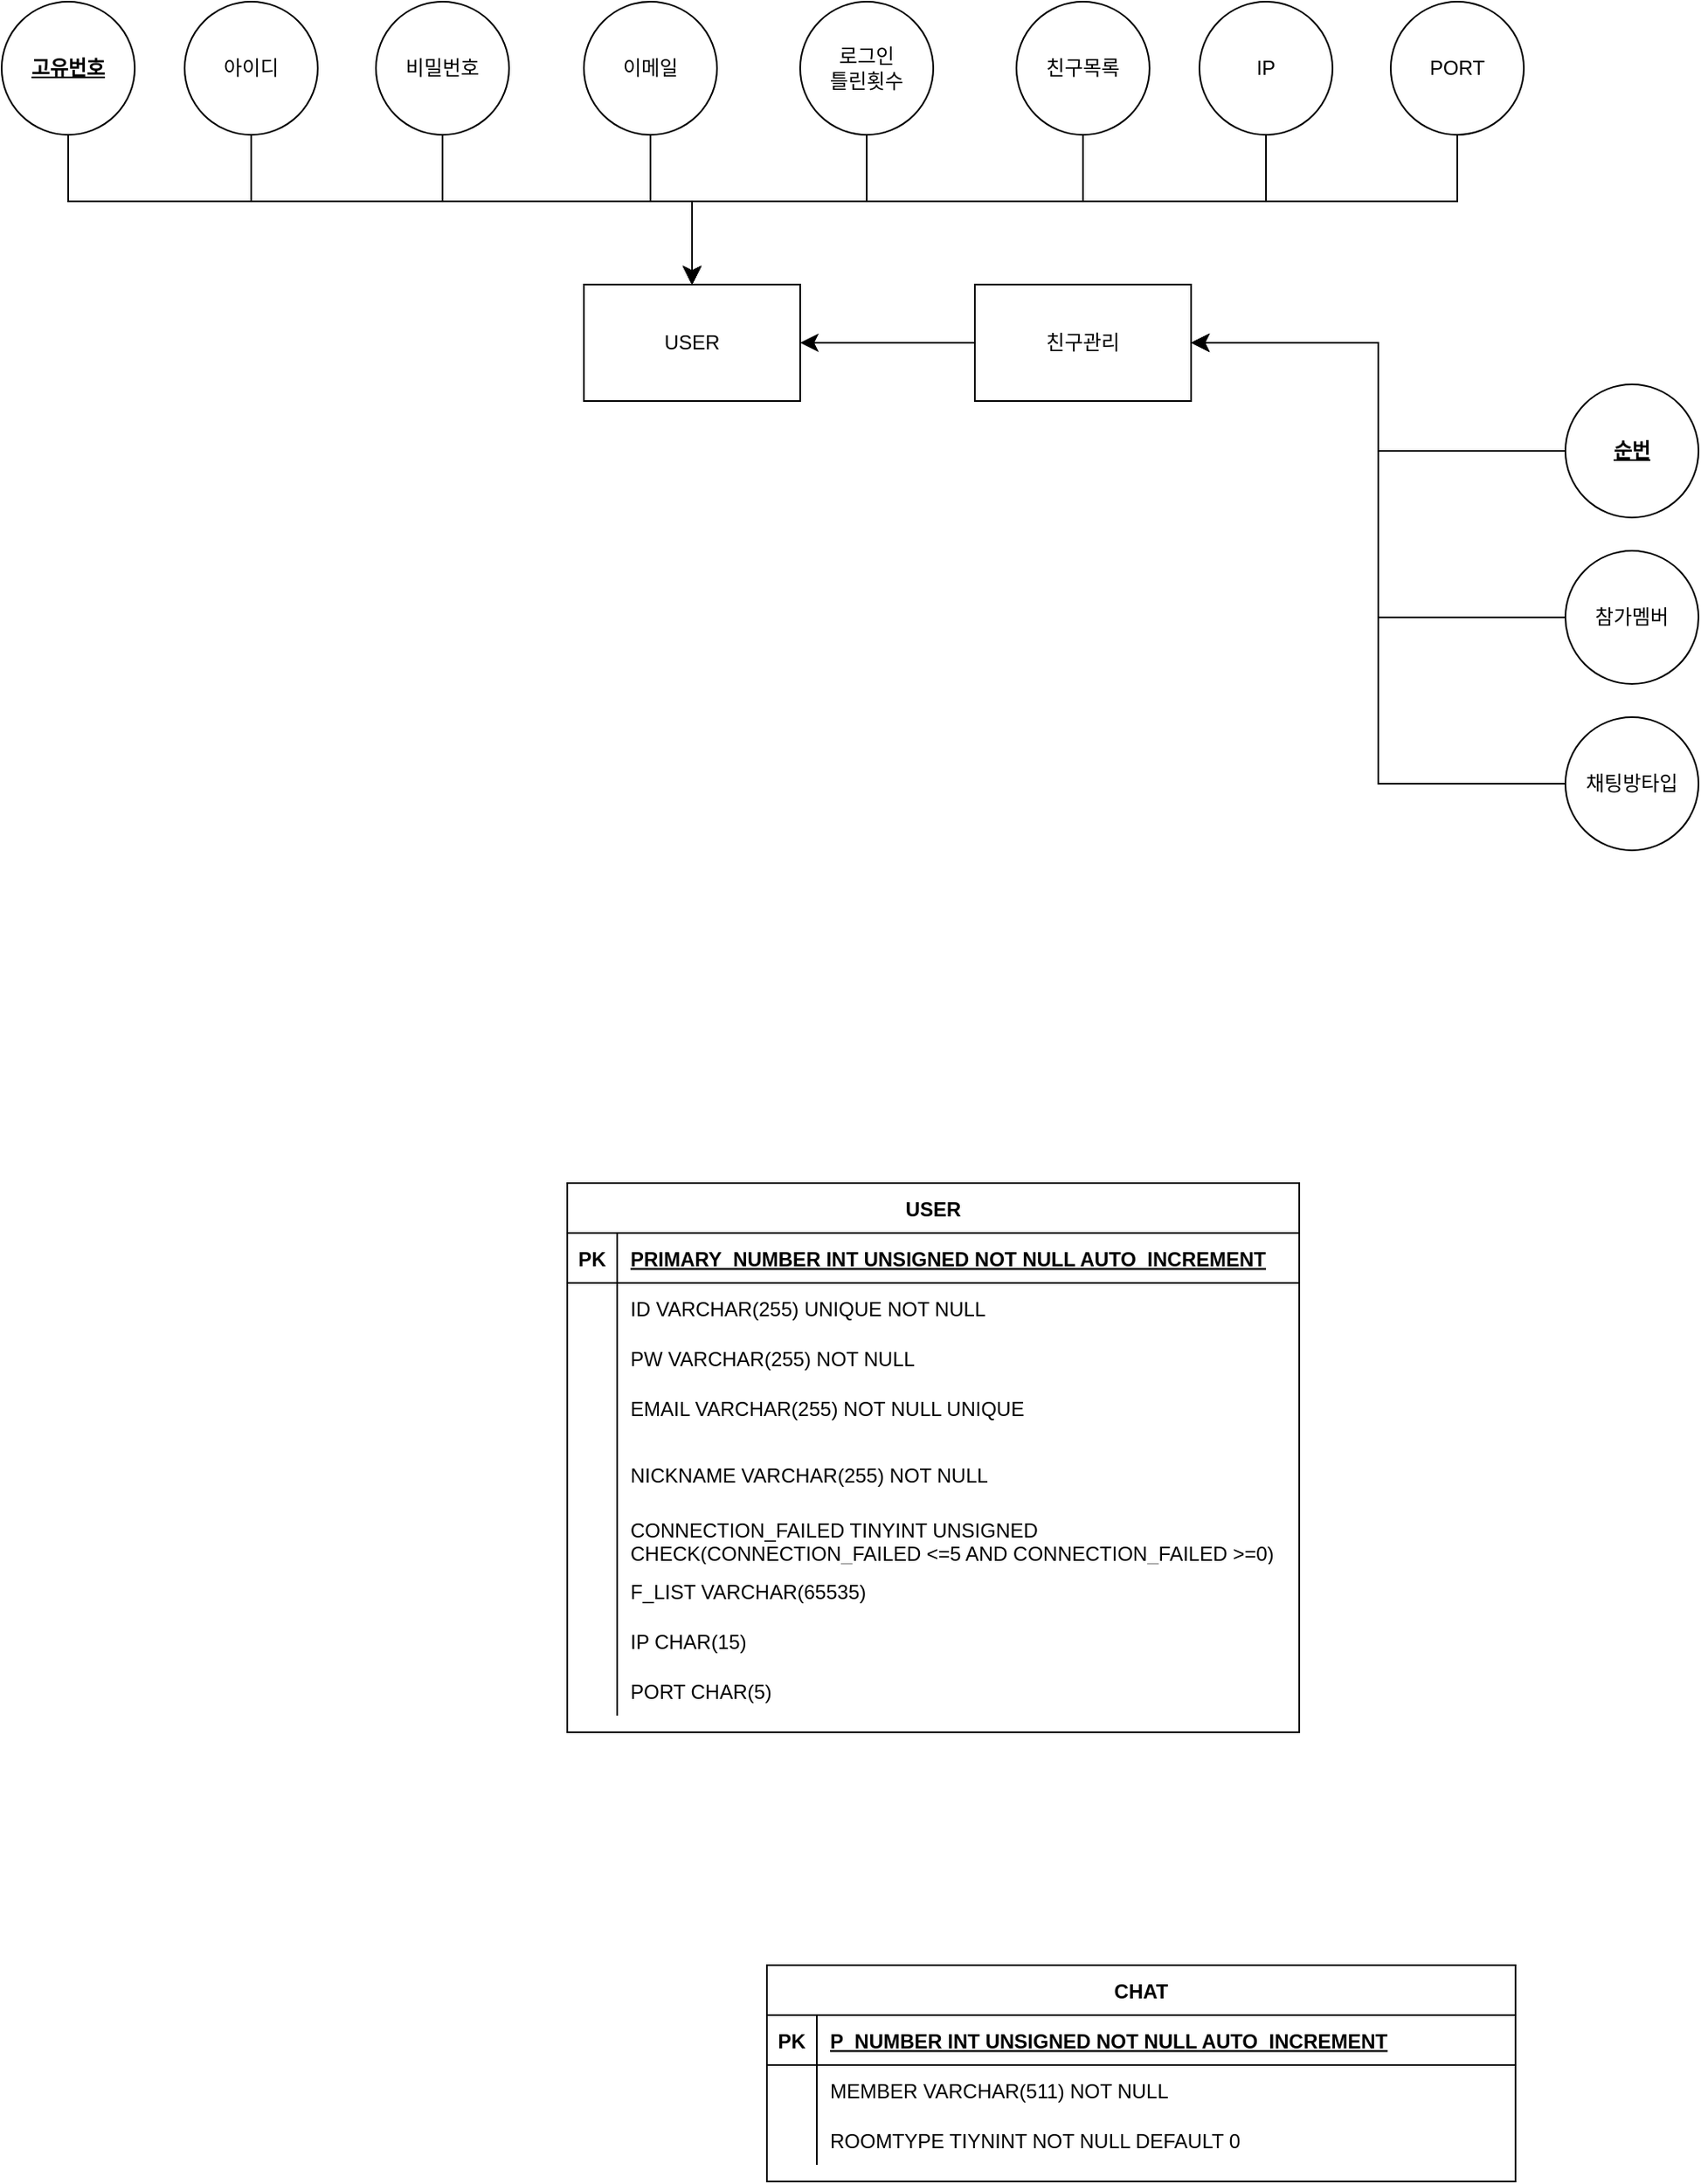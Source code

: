 <mxfile version="24.4.4" type="device">
  <diagram id="R2lEEEUBdFMjLlhIrx00" name="Page-1">
    <mxGraphModel dx="1243" dy="1880" grid="1" gridSize="10" guides="1" tooltips="1" connect="1" arrows="1" fold="1" page="1" pageScale="1" pageWidth="850" pageHeight="1100" math="0" shadow="0" extFonts="Permanent Marker^https://fonts.googleapis.com/css?family=Permanent+Marker">
      <root>
        <mxCell id="0" />
        <mxCell id="1" parent="0" />
        <mxCell id="C-vyLk0tnHw3VtMMgP7b-2" value="USER" style="shape=table;startSize=30;container=1;collapsible=1;childLayout=tableLayout;fixedRows=1;rowLines=0;fontStyle=1;align=center;resizeLast=1;" parent="1" vertex="1">
          <mxGeometry x="460" y="330" width="440" height="330" as="geometry" />
        </mxCell>
        <mxCell id="C-vyLk0tnHw3VtMMgP7b-3" value="" style="shape=partialRectangle;collapsible=0;dropTarget=0;pointerEvents=0;fillColor=none;points=[[0,0.5],[1,0.5]];portConstraint=eastwest;top=0;left=0;right=0;bottom=1;" parent="C-vyLk0tnHw3VtMMgP7b-2" vertex="1">
          <mxGeometry y="30" width="440" height="30" as="geometry" />
        </mxCell>
        <mxCell id="C-vyLk0tnHw3VtMMgP7b-4" value="PK" style="shape=partialRectangle;overflow=hidden;connectable=0;fillColor=none;top=0;left=0;bottom=0;right=0;fontStyle=1;" parent="C-vyLk0tnHw3VtMMgP7b-3" vertex="1">
          <mxGeometry width="30" height="30" as="geometry">
            <mxRectangle width="30" height="30" as="alternateBounds" />
          </mxGeometry>
        </mxCell>
        <mxCell id="C-vyLk0tnHw3VtMMgP7b-5" value="PRIMARY_NUMBER INT UNSIGNED NOT NULL AUTO_INCREMENT" style="shape=partialRectangle;overflow=hidden;connectable=0;fillColor=none;top=0;left=0;bottom=0;right=0;align=left;spacingLeft=6;fontStyle=5;" parent="C-vyLk0tnHw3VtMMgP7b-3" vertex="1">
          <mxGeometry x="30" width="410" height="30" as="geometry">
            <mxRectangle width="410" height="30" as="alternateBounds" />
          </mxGeometry>
        </mxCell>
        <mxCell id="C-vyLk0tnHw3VtMMgP7b-6" value="" style="shape=partialRectangle;collapsible=0;dropTarget=0;pointerEvents=0;fillColor=none;points=[[0,0.5],[1,0.5]];portConstraint=eastwest;top=0;left=0;right=0;bottom=0;" parent="C-vyLk0tnHw3VtMMgP7b-2" vertex="1">
          <mxGeometry y="60" width="440" height="30" as="geometry" />
        </mxCell>
        <mxCell id="C-vyLk0tnHw3VtMMgP7b-7" value="" style="shape=partialRectangle;overflow=hidden;connectable=0;fillColor=none;top=0;left=0;bottom=0;right=0;" parent="C-vyLk0tnHw3VtMMgP7b-6" vertex="1">
          <mxGeometry width="30" height="30" as="geometry">
            <mxRectangle width="30" height="30" as="alternateBounds" />
          </mxGeometry>
        </mxCell>
        <mxCell id="C-vyLk0tnHw3VtMMgP7b-8" value="ID VARCHAR(255) UNIQUE NOT NULL        " style="shape=partialRectangle;overflow=hidden;connectable=0;fillColor=none;top=0;left=0;bottom=0;right=0;align=left;spacingLeft=6;" parent="C-vyLk0tnHw3VtMMgP7b-6" vertex="1">
          <mxGeometry x="30" width="410" height="30" as="geometry">
            <mxRectangle width="410" height="30" as="alternateBounds" />
          </mxGeometry>
        </mxCell>
        <mxCell id="C-vyLk0tnHw3VtMMgP7b-9" value="" style="shape=partialRectangle;collapsible=0;dropTarget=0;pointerEvents=0;fillColor=none;points=[[0,0.5],[1,0.5]];portConstraint=eastwest;top=0;left=0;right=0;bottom=0;" parent="C-vyLk0tnHw3VtMMgP7b-2" vertex="1">
          <mxGeometry y="90" width="440" height="30" as="geometry" />
        </mxCell>
        <mxCell id="C-vyLk0tnHw3VtMMgP7b-10" value="" style="shape=partialRectangle;overflow=hidden;connectable=0;fillColor=none;top=0;left=0;bottom=0;right=0;" parent="C-vyLk0tnHw3VtMMgP7b-9" vertex="1">
          <mxGeometry width="30" height="30" as="geometry">
            <mxRectangle width="30" height="30" as="alternateBounds" />
          </mxGeometry>
        </mxCell>
        <mxCell id="C-vyLk0tnHw3VtMMgP7b-11" value="PW VARCHAR(255) NOT NULL" style="shape=partialRectangle;overflow=hidden;connectable=0;fillColor=none;top=0;left=0;bottom=0;right=0;align=left;spacingLeft=6;" parent="C-vyLk0tnHw3VtMMgP7b-9" vertex="1">
          <mxGeometry x="30" width="410" height="30" as="geometry">
            <mxRectangle width="410" height="30" as="alternateBounds" />
          </mxGeometry>
        </mxCell>
        <mxCell id="kr5thmgVhAhzyMPuYjnB-33" value="" style="shape=partialRectangle;collapsible=0;dropTarget=0;pointerEvents=0;fillColor=none;points=[[0,0.5],[1,0.5]];portConstraint=eastwest;top=0;left=0;right=0;bottom=0;" vertex="1" parent="C-vyLk0tnHw3VtMMgP7b-2">
          <mxGeometry y="120" width="440" height="30" as="geometry" />
        </mxCell>
        <mxCell id="kr5thmgVhAhzyMPuYjnB-34" value="" style="shape=partialRectangle;overflow=hidden;connectable=0;fillColor=none;top=0;left=0;bottom=0;right=0;" vertex="1" parent="kr5thmgVhAhzyMPuYjnB-33">
          <mxGeometry width="30" height="30" as="geometry">
            <mxRectangle width="30" height="30" as="alternateBounds" />
          </mxGeometry>
        </mxCell>
        <mxCell id="kr5thmgVhAhzyMPuYjnB-35" value="EMAIL VARCHAR(255) NOT NULL UNIQUE" style="shape=partialRectangle;overflow=hidden;connectable=0;fillColor=none;top=0;left=0;bottom=0;right=0;align=left;spacingLeft=6;" vertex="1" parent="kr5thmgVhAhzyMPuYjnB-33">
          <mxGeometry x="30" width="410" height="30" as="geometry">
            <mxRectangle width="410" height="30" as="alternateBounds" />
          </mxGeometry>
        </mxCell>
        <mxCell id="kr5thmgVhAhzyMPuYjnB-74" value="" style="shape=partialRectangle;collapsible=0;dropTarget=0;pointerEvents=0;fillColor=none;points=[[0,0.5],[1,0.5]];portConstraint=eastwest;top=0;left=0;right=0;bottom=0;" vertex="1" parent="C-vyLk0tnHw3VtMMgP7b-2">
          <mxGeometry y="150" width="440" height="50" as="geometry" />
        </mxCell>
        <mxCell id="kr5thmgVhAhzyMPuYjnB-75" value="" style="shape=partialRectangle;overflow=hidden;connectable=0;fillColor=none;top=0;left=0;bottom=0;right=0;" vertex="1" parent="kr5thmgVhAhzyMPuYjnB-74">
          <mxGeometry width="30" height="50" as="geometry">
            <mxRectangle width="30" height="50" as="alternateBounds" />
          </mxGeometry>
        </mxCell>
        <mxCell id="kr5thmgVhAhzyMPuYjnB-76" value="NICKNAME VARCHAR(255) NOT NULL " style="shape=partialRectangle;overflow=hidden;connectable=0;fillColor=none;top=0;left=0;bottom=0;right=0;align=left;spacingLeft=6;" vertex="1" parent="kr5thmgVhAhzyMPuYjnB-74">
          <mxGeometry x="30" width="410" height="50" as="geometry">
            <mxRectangle width="410" height="50" as="alternateBounds" />
          </mxGeometry>
        </mxCell>
        <mxCell id="kr5thmgVhAhzyMPuYjnB-39" value="" style="shape=partialRectangle;collapsible=0;dropTarget=0;pointerEvents=0;fillColor=none;points=[[0,0.5],[1,0.5]];portConstraint=eastwest;top=0;left=0;right=0;bottom=0;" vertex="1" parent="C-vyLk0tnHw3VtMMgP7b-2">
          <mxGeometry y="200" width="440" height="30" as="geometry" />
        </mxCell>
        <mxCell id="kr5thmgVhAhzyMPuYjnB-40" value="" style="shape=partialRectangle;overflow=hidden;connectable=0;fillColor=none;top=0;left=0;bottom=0;right=0;" vertex="1" parent="kr5thmgVhAhzyMPuYjnB-39">
          <mxGeometry width="30" height="30" as="geometry">
            <mxRectangle width="30" height="30" as="alternateBounds" />
          </mxGeometry>
        </mxCell>
        <mxCell id="kr5thmgVhAhzyMPuYjnB-41" value="CONNECTION_FAILED TINYINT UNSIGNED&#xa;CHECK(CONNECTION_FAILED &lt;=5 AND CONNECTION_FAILED &gt;=0)&#xa;" style="shape=partialRectangle;overflow=hidden;connectable=0;fillColor=none;top=0;left=0;bottom=0;right=0;align=left;spacingLeft=6;" vertex="1" parent="kr5thmgVhAhzyMPuYjnB-39">
          <mxGeometry x="30" width="410" height="30" as="geometry">
            <mxRectangle width="410" height="30" as="alternateBounds" />
          </mxGeometry>
        </mxCell>
        <mxCell id="kr5thmgVhAhzyMPuYjnB-71" value="" style="shape=partialRectangle;collapsible=0;dropTarget=0;pointerEvents=0;fillColor=none;points=[[0,0.5],[1,0.5]];portConstraint=eastwest;top=0;left=0;right=0;bottom=0;" vertex="1" parent="C-vyLk0tnHw3VtMMgP7b-2">
          <mxGeometry y="230" width="440" height="30" as="geometry" />
        </mxCell>
        <mxCell id="kr5thmgVhAhzyMPuYjnB-72" value="" style="shape=partialRectangle;overflow=hidden;connectable=0;fillColor=none;top=0;left=0;bottom=0;right=0;" vertex="1" parent="kr5thmgVhAhzyMPuYjnB-71">
          <mxGeometry width="30" height="30" as="geometry">
            <mxRectangle width="30" height="30" as="alternateBounds" />
          </mxGeometry>
        </mxCell>
        <mxCell id="kr5thmgVhAhzyMPuYjnB-73" value="F_LIST VARCHAR(65535) " style="shape=partialRectangle;overflow=hidden;connectable=0;fillColor=none;top=0;left=0;bottom=0;right=0;align=left;spacingLeft=6;" vertex="1" parent="kr5thmgVhAhzyMPuYjnB-71">
          <mxGeometry x="30" width="410" height="30" as="geometry">
            <mxRectangle width="410" height="30" as="alternateBounds" />
          </mxGeometry>
        </mxCell>
        <mxCell id="kr5thmgVhAhzyMPuYjnB-42" value="" style="shape=partialRectangle;collapsible=0;dropTarget=0;pointerEvents=0;fillColor=none;points=[[0,0.5],[1,0.5]];portConstraint=eastwest;top=0;left=0;right=0;bottom=0;" vertex="1" parent="C-vyLk0tnHw3VtMMgP7b-2">
          <mxGeometry y="260" width="440" height="30" as="geometry" />
        </mxCell>
        <mxCell id="kr5thmgVhAhzyMPuYjnB-43" value="" style="shape=partialRectangle;overflow=hidden;connectable=0;fillColor=none;top=0;left=0;bottom=0;right=0;" vertex="1" parent="kr5thmgVhAhzyMPuYjnB-42">
          <mxGeometry width="30" height="30" as="geometry">
            <mxRectangle width="30" height="30" as="alternateBounds" />
          </mxGeometry>
        </mxCell>
        <mxCell id="kr5thmgVhAhzyMPuYjnB-44" value="IP CHAR(15)" style="shape=partialRectangle;overflow=hidden;connectable=0;fillColor=none;top=0;left=0;bottom=0;right=0;align=left;spacingLeft=6;" vertex="1" parent="kr5thmgVhAhzyMPuYjnB-42">
          <mxGeometry x="30" width="410" height="30" as="geometry">
            <mxRectangle width="410" height="30" as="alternateBounds" />
          </mxGeometry>
        </mxCell>
        <mxCell id="kr5thmgVhAhzyMPuYjnB-45" value="" style="shape=partialRectangle;collapsible=0;dropTarget=0;pointerEvents=0;fillColor=none;points=[[0,0.5],[1,0.5]];portConstraint=eastwest;top=0;left=0;right=0;bottom=0;" vertex="1" parent="C-vyLk0tnHw3VtMMgP7b-2">
          <mxGeometry y="290" width="440" height="30" as="geometry" />
        </mxCell>
        <mxCell id="kr5thmgVhAhzyMPuYjnB-46" value="" style="shape=partialRectangle;overflow=hidden;connectable=0;fillColor=none;top=0;left=0;bottom=0;right=0;" vertex="1" parent="kr5thmgVhAhzyMPuYjnB-45">
          <mxGeometry width="30" height="30" as="geometry">
            <mxRectangle width="30" height="30" as="alternateBounds" />
          </mxGeometry>
        </mxCell>
        <mxCell id="kr5thmgVhAhzyMPuYjnB-47" value="PORT CHAR(5)" style="shape=partialRectangle;overflow=hidden;connectable=0;fillColor=none;top=0;left=0;bottom=0;right=0;align=left;spacingLeft=6;" vertex="1" parent="kr5thmgVhAhzyMPuYjnB-45">
          <mxGeometry x="30" width="410" height="30" as="geometry">
            <mxRectangle width="410" height="30" as="alternateBounds" />
          </mxGeometry>
        </mxCell>
        <mxCell id="C-vyLk0tnHw3VtMMgP7b-13" value="CHAT" style="shape=table;startSize=30;container=1;collapsible=1;childLayout=tableLayout;fixedRows=1;rowLines=0;fontStyle=1;align=center;resizeLast=1;" parent="1" vertex="1">
          <mxGeometry x="580" y="800" width="450" height="130" as="geometry" />
        </mxCell>
        <mxCell id="C-vyLk0tnHw3VtMMgP7b-14" value="" style="shape=partialRectangle;collapsible=0;dropTarget=0;pointerEvents=0;fillColor=none;points=[[0,0.5],[1,0.5]];portConstraint=eastwest;top=0;left=0;right=0;bottom=1;" parent="C-vyLk0tnHw3VtMMgP7b-13" vertex="1">
          <mxGeometry y="30" width="450" height="30" as="geometry" />
        </mxCell>
        <mxCell id="C-vyLk0tnHw3VtMMgP7b-15" value="PK" style="shape=partialRectangle;overflow=hidden;connectable=0;fillColor=none;top=0;left=0;bottom=0;right=0;fontStyle=1;" parent="C-vyLk0tnHw3VtMMgP7b-14" vertex="1">
          <mxGeometry width="30" height="30" as="geometry">
            <mxRectangle width="30" height="30" as="alternateBounds" />
          </mxGeometry>
        </mxCell>
        <mxCell id="C-vyLk0tnHw3VtMMgP7b-16" value="P_NUMBER INT UNSIGNED NOT NULL AUTO_INCREMENT" style="shape=partialRectangle;overflow=hidden;connectable=0;fillColor=none;top=0;left=0;bottom=0;right=0;align=left;spacingLeft=6;fontStyle=5;" parent="C-vyLk0tnHw3VtMMgP7b-14" vertex="1">
          <mxGeometry x="30" width="420" height="30" as="geometry">
            <mxRectangle width="420" height="30" as="alternateBounds" />
          </mxGeometry>
        </mxCell>
        <mxCell id="C-vyLk0tnHw3VtMMgP7b-17" value="" style="shape=partialRectangle;collapsible=0;dropTarget=0;pointerEvents=0;fillColor=none;points=[[0,0.5],[1,0.5]];portConstraint=eastwest;top=0;left=0;right=0;bottom=0;" parent="C-vyLk0tnHw3VtMMgP7b-13" vertex="1">
          <mxGeometry y="60" width="450" height="30" as="geometry" />
        </mxCell>
        <mxCell id="C-vyLk0tnHw3VtMMgP7b-18" value="" style="shape=partialRectangle;overflow=hidden;connectable=0;fillColor=none;top=0;left=0;bottom=0;right=0;" parent="C-vyLk0tnHw3VtMMgP7b-17" vertex="1">
          <mxGeometry width="30" height="30" as="geometry">
            <mxRectangle width="30" height="30" as="alternateBounds" />
          </mxGeometry>
        </mxCell>
        <mxCell id="C-vyLk0tnHw3VtMMgP7b-19" value="MEMBER VARCHAR(511) NOT NULL" style="shape=partialRectangle;overflow=hidden;connectable=0;fillColor=none;top=0;left=0;bottom=0;right=0;align=left;spacingLeft=6;" parent="C-vyLk0tnHw3VtMMgP7b-17" vertex="1">
          <mxGeometry x="30" width="420" height="30" as="geometry">
            <mxRectangle width="420" height="30" as="alternateBounds" />
          </mxGeometry>
        </mxCell>
        <mxCell id="C-vyLk0tnHw3VtMMgP7b-20" value="" style="shape=partialRectangle;collapsible=0;dropTarget=0;pointerEvents=0;fillColor=none;points=[[0,0.5],[1,0.5]];portConstraint=eastwest;top=0;left=0;right=0;bottom=0;" parent="C-vyLk0tnHw3VtMMgP7b-13" vertex="1">
          <mxGeometry y="90" width="450" height="30" as="geometry" />
        </mxCell>
        <mxCell id="C-vyLk0tnHw3VtMMgP7b-21" value="" style="shape=partialRectangle;overflow=hidden;connectable=0;fillColor=none;top=0;left=0;bottom=0;right=0;" parent="C-vyLk0tnHw3VtMMgP7b-20" vertex="1">
          <mxGeometry width="30" height="30" as="geometry">
            <mxRectangle width="30" height="30" as="alternateBounds" />
          </mxGeometry>
        </mxCell>
        <mxCell id="C-vyLk0tnHw3VtMMgP7b-22" value="ROOMTYPE TIYNINT NOT NULL DEFAULT 0" style="shape=partialRectangle;overflow=hidden;connectable=0;fillColor=none;top=0;left=0;bottom=0;right=0;align=left;spacingLeft=6;" parent="C-vyLk0tnHw3VtMMgP7b-20" vertex="1">
          <mxGeometry x="30" width="420" height="30" as="geometry">
            <mxRectangle width="420" height="30" as="alternateBounds" />
          </mxGeometry>
        </mxCell>
        <mxCell id="kr5thmgVhAhzyMPuYjnB-2" value="&lt;u&gt;&lt;b&gt;고유번호&lt;/b&gt;&lt;/u&gt;" style="ellipse;whiteSpace=wrap;html=1;aspect=fixed;" vertex="1" parent="1">
          <mxGeometry x="120" y="-380" width="80" height="80" as="geometry" />
        </mxCell>
        <mxCell id="kr5thmgVhAhzyMPuYjnB-3" value="USER" style="rounded=0;whiteSpace=wrap;html=1;" vertex="1" parent="1">
          <mxGeometry x="470" y="-210" width="130" height="70" as="geometry" />
        </mxCell>
        <mxCell id="kr5thmgVhAhzyMPuYjnB-62" style="edgeStyle=orthogonalEdgeStyle;rounded=0;orthogonalLoop=1;jettySize=auto;html=1;entryX=0.5;entryY=0;entryDx=0;entryDy=0;fontSize=12;startSize=8;endSize=8;" edge="1" parent="1" source="kr5thmgVhAhzyMPuYjnB-4" target="kr5thmgVhAhzyMPuYjnB-3">
          <mxGeometry relative="1" as="geometry">
            <Array as="points">
              <mxPoint x="640" y="-260" />
              <mxPoint x="535" y="-260" />
            </Array>
          </mxGeometry>
        </mxCell>
        <mxCell id="kr5thmgVhAhzyMPuYjnB-4" value="&lt;div&gt;로그인&lt;/div&gt;&lt;div&gt;틀린횟수&lt;br&gt;&lt;/div&gt;" style="ellipse;whiteSpace=wrap;html=1;aspect=fixed;" vertex="1" parent="1">
          <mxGeometry x="600" y="-380" width="80" height="80" as="geometry" />
        </mxCell>
        <mxCell id="kr5thmgVhAhzyMPuYjnB-61" style="edgeStyle=orthogonalEdgeStyle;rounded=0;orthogonalLoop=1;jettySize=auto;html=1;entryX=0.5;entryY=0;entryDx=0;entryDy=0;fontSize=12;startSize=8;endSize=8;" edge="1" parent="1" source="kr5thmgVhAhzyMPuYjnB-5" target="kr5thmgVhAhzyMPuYjnB-3">
          <mxGeometry relative="1" as="geometry">
            <Array as="points">
              <mxPoint x="510" y="-260" />
              <mxPoint x="535" y="-260" />
            </Array>
          </mxGeometry>
        </mxCell>
        <mxCell id="kr5thmgVhAhzyMPuYjnB-5" value="이메일" style="ellipse;whiteSpace=wrap;html=1;aspect=fixed;" vertex="1" parent="1">
          <mxGeometry x="470" y="-380" width="80" height="80" as="geometry" />
        </mxCell>
        <mxCell id="kr5thmgVhAhzyMPuYjnB-60" style="edgeStyle=orthogonalEdgeStyle;rounded=0;orthogonalLoop=1;jettySize=auto;html=1;entryX=0.5;entryY=0;entryDx=0;entryDy=0;fontSize=12;startSize=8;endSize=8;" edge="1" parent="1" source="kr5thmgVhAhzyMPuYjnB-6" target="kr5thmgVhAhzyMPuYjnB-3">
          <mxGeometry relative="1" as="geometry">
            <Array as="points">
              <mxPoint x="385" y="-260" />
              <mxPoint x="535" y="-260" />
            </Array>
          </mxGeometry>
        </mxCell>
        <mxCell id="kr5thmgVhAhzyMPuYjnB-6" value="비밀번호" style="ellipse;whiteSpace=wrap;html=1;aspect=fixed;" vertex="1" parent="1">
          <mxGeometry x="345" y="-380" width="80" height="80" as="geometry" />
        </mxCell>
        <mxCell id="kr5thmgVhAhzyMPuYjnB-7" value="아이디" style="ellipse;whiteSpace=wrap;html=1;aspect=fixed;" vertex="1" parent="1">
          <mxGeometry x="230" y="-380" width="80" height="80" as="geometry" />
        </mxCell>
        <mxCell id="kr5thmgVhAhzyMPuYjnB-65" style="rounded=0;orthogonalLoop=1;jettySize=auto;html=1;entryX=0.5;entryY=0;entryDx=0;entryDy=0;fontSize=12;startSize=8;endSize=8;edgeStyle=orthogonalEdgeStyle;" edge="1" parent="1" source="kr5thmgVhAhzyMPuYjnB-8" target="kr5thmgVhAhzyMPuYjnB-3">
          <mxGeometry relative="1" as="geometry">
            <Array as="points">
              <mxPoint x="770" y="-260" />
              <mxPoint x="535" y="-260" />
            </Array>
          </mxGeometry>
        </mxCell>
        <mxCell id="kr5thmgVhAhzyMPuYjnB-8" value="친구목록" style="ellipse;whiteSpace=wrap;html=1;aspect=fixed;" vertex="1" parent="1">
          <mxGeometry x="730" y="-380" width="80" height="80" as="geometry" />
        </mxCell>
        <mxCell id="kr5thmgVhAhzyMPuYjnB-67" style="edgeStyle=orthogonalEdgeStyle;rounded=0;orthogonalLoop=1;jettySize=auto;html=1;entryX=0.5;entryY=0;entryDx=0;entryDy=0;fontSize=12;startSize=8;endSize=8;" edge="1" parent="1" source="kr5thmgVhAhzyMPuYjnB-11" target="kr5thmgVhAhzyMPuYjnB-3">
          <mxGeometry relative="1" as="geometry">
            <Array as="points">
              <mxPoint x="995" y="-260" />
              <mxPoint x="535" y="-260" />
            </Array>
          </mxGeometry>
        </mxCell>
        <mxCell id="kr5thmgVhAhzyMPuYjnB-11" value="PORT" style="ellipse;whiteSpace=wrap;html=1;aspect=fixed;" vertex="1" parent="1">
          <mxGeometry x="955" y="-380" width="80" height="80" as="geometry" />
        </mxCell>
        <mxCell id="kr5thmgVhAhzyMPuYjnB-66" style="edgeStyle=orthogonalEdgeStyle;rounded=0;orthogonalLoop=1;jettySize=auto;html=1;entryX=0.5;entryY=0;entryDx=0;entryDy=0;fontSize=12;startSize=8;endSize=8;" edge="1" parent="1" source="kr5thmgVhAhzyMPuYjnB-12" target="kr5thmgVhAhzyMPuYjnB-3">
          <mxGeometry relative="1" as="geometry">
            <Array as="points">
              <mxPoint x="880" y="-260" />
              <mxPoint x="535" y="-260" />
            </Array>
          </mxGeometry>
        </mxCell>
        <mxCell id="kr5thmgVhAhzyMPuYjnB-12" value="IP" style="ellipse;whiteSpace=wrap;html=1;aspect=fixed;" vertex="1" parent="1">
          <mxGeometry x="840" y="-380" width="80" height="80" as="geometry" />
        </mxCell>
        <mxCell id="kr5thmgVhAhzyMPuYjnB-68" style="edgeStyle=none;curved=1;rounded=0;orthogonalLoop=1;jettySize=auto;html=1;fontSize=12;startSize=8;endSize=8;" edge="1" parent="1" source="kr5thmgVhAhzyMPuYjnB-22" target="kr5thmgVhAhzyMPuYjnB-3">
          <mxGeometry relative="1" as="geometry" />
        </mxCell>
        <mxCell id="kr5thmgVhAhzyMPuYjnB-22" value="친구관리" style="rounded=0;whiteSpace=wrap;html=1;" vertex="1" parent="1">
          <mxGeometry x="705" y="-210" width="130" height="70" as="geometry" />
        </mxCell>
        <mxCell id="kr5thmgVhAhzyMPuYjnB-28" style="edgeStyle=orthogonalEdgeStyle;rounded=0;orthogonalLoop=1;jettySize=auto;html=1;entryX=1;entryY=0.5;entryDx=0;entryDy=0;fontSize=12;startSize=8;endSize=8;" edge="1" parent="1" source="kr5thmgVhAhzyMPuYjnB-24" target="kr5thmgVhAhzyMPuYjnB-22">
          <mxGeometry relative="1" as="geometry" />
        </mxCell>
        <mxCell id="kr5thmgVhAhzyMPuYjnB-24" value="&lt;b&gt;&lt;u&gt;순번&lt;/u&gt;&lt;/b&gt;" style="ellipse;whiteSpace=wrap;html=1;aspect=fixed;" vertex="1" parent="1">
          <mxGeometry x="1060" y="-150" width="80" height="80" as="geometry" />
        </mxCell>
        <mxCell id="kr5thmgVhAhzyMPuYjnB-29" style="edgeStyle=orthogonalEdgeStyle;rounded=0;orthogonalLoop=1;jettySize=auto;html=1;fontSize=12;startSize=8;endSize=8;entryX=1;entryY=0.5;entryDx=0;entryDy=0;" edge="1" parent="1" source="kr5thmgVhAhzyMPuYjnB-26" target="kr5thmgVhAhzyMPuYjnB-22">
          <mxGeometry relative="1" as="geometry" />
        </mxCell>
        <mxCell id="kr5thmgVhAhzyMPuYjnB-26" value="참가멤버" style="ellipse;whiteSpace=wrap;html=1;aspect=fixed;" vertex="1" parent="1">
          <mxGeometry x="1060" y="-50" width="80" height="80" as="geometry" />
        </mxCell>
        <mxCell id="kr5thmgVhAhzyMPuYjnB-30" style="edgeStyle=orthogonalEdgeStyle;rounded=0;orthogonalLoop=1;jettySize=auto;html=1;entryX=1;entryY=0.5;entryDx=0;entryDy=0;fontSize=12;startSize=8;endSize=8;" edge="1" parent="1" source="kr5thmgVhAhzyMPuYjnB-27" target="kr5thmgVhAhzyMPuYjnB-22">
          <mxGeometry relative="1" as="geometry" />
        </mxCell>
        <mxCell id="kr5thmgVhAhzyMPuYjnB-27" value="채팅방타입" style="ellipse;whiteSpace=wrap;html=1;aspect=fixed;" vertex="1" parent="1">
          <mxGeometry x="1060" y="50" width="80" height="80" as="geometry" />
        </mxCell>
        <mxCell id="kr5thmgVhAhzyMPuYjnB-58" style="edgeStyle=orthogonalEdgeStyle;rounded=0;orthogonalLoop=1;jettySize=auto;html=1;entryX=0.5;entryY=0;entryDx=0;entryDy=0;fontSize=12;startSize=8;endSize=8;" edge="1" parent="1" source="kr5thmgVhAhzyMPuYjnB-2" target="kr5thmgVhAhzyMPuYjnB-3">
          <mxGeometry relative="1" as="geometry">
            <Array as="points">
              <mxPoint x="160" y="-260" />
              <mxPoint x="535" y="-260" />
            </Array>
          </mxGeometry>
        </mxCell>
        <mxCell id="kr5thmgVhAhzyMPuYjnB-59" style="edgeStyle=orthogonalEdgeStyle;rounded=0;orthogonalLoop=1;jettySize=auto;html=1;entryX=0.5;entryY=0;entryDx=0;entryDy=0;fontSize=12;startSize=8;endSize=8;exitX=0.5;exitY=1;exitDx=0;exitDy=0;" edge="1" parent="1" source="kr5thmgVhAhzyMPuYjnB-7" target="kr5thmgVhAhzyMPuYjnB-3">
          <mxGeometry relative="1" as="geometry">
            <mxPoint x="314.997" y="-321.131" as="sourcePoint" />
            <mxPoint x="534.02" y="-210.0" as="targetPoint" />
            <Array as="points">
              <mxPoint x="270" y="-260" />
              <mxPoint x="535" y="-260" />
            </Array>
          </mxGeometry>
        </mxCell>
      </root>
    </mxGraphModel>
  </diagram>
</mxfile>
